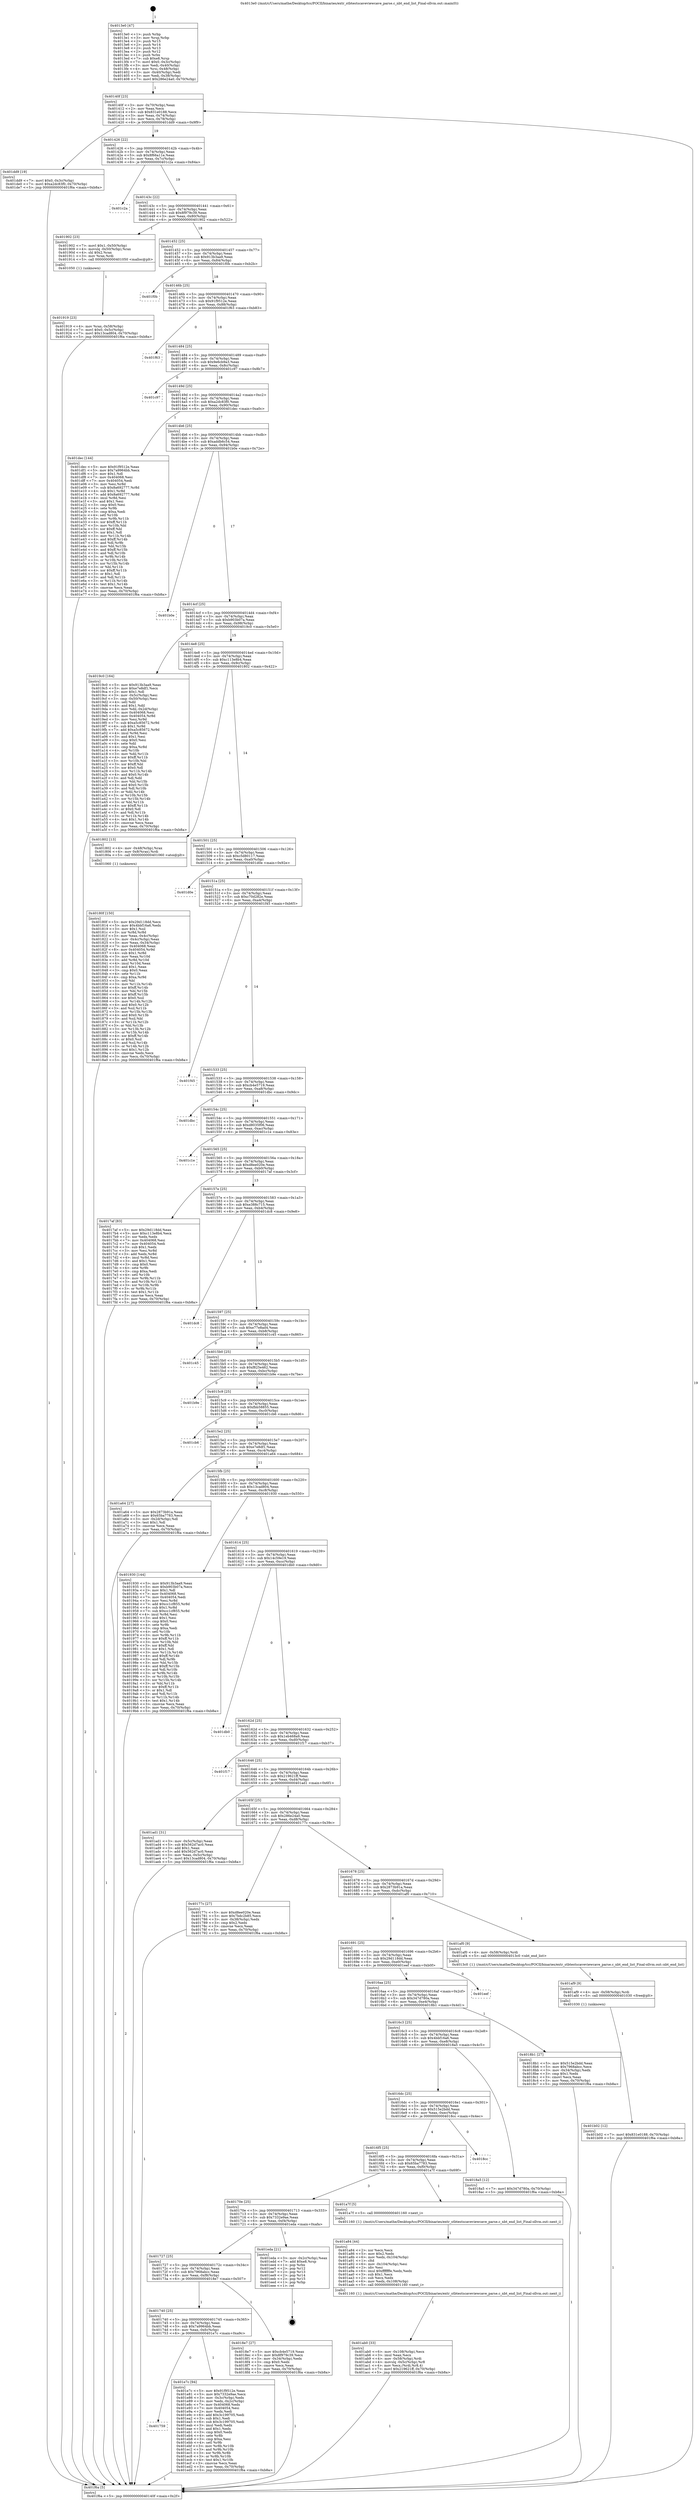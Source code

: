 digraph "0x4013e0" {
  label = "0x4013e0 (/mnt/c/Users/mathe/Desktop/tcc/POCII/binaries/extr_stbtestscaveviewcave_parse.c_nbt_end_list_Final-ollvm.out::main(0))"
  labelloc = "t"
  node[shape=record]

  Entry [label="",width=0.3,height=0.3,shape=circle,fillcolor=black,style=filled]
  "0x40140f" [label="{
     0x40140f [23]\l
     | [instrs]\l
     &nbsp;&nbsp;0x40140f \<+3\>: mov -0x70(%rbp),%eax\l
     &nbsp;&nbsp;0x401412 \<+2\>: mov %eax,%ecx\l
     &nbsp;&nbsp;0x401414 \<+6\>: sub $0x831e0188,%ecx\l
     &nbsp;&nbsp;0x40141a \<+3\>: mov %eax,-0x74(%rbp)\l
     &nbsp;&nbsp;0x40141d \<+3\>: mov %ecx,-0x78(%rbp)\l
     &nbsp;&nbsp;0x401420 \<+6\>: je 0000000000401dd9 \<main+0x9f9\>\l
  }"]
  "0x401dd9" [label="{
     0x401dd9 [19]\l
     | [instrs]\l
     &nbsp;&nbsp;0x401dd9 \<+7\>: movl $0x0,-0x3c(%rbp)\l
     &nbsp;&nbsp;0x401de0 \<+7\>: movl $0xa2dc83f0,-0x70(%rbp)\l
     &nbsp;&nbsp;0x401de7 \<+5\>: jmp 0000000000401f6a \<main+0xb8a\>\l
  }"]
  "0x401426" [label="{
     0x401426 [22]\l
     | [instrs]\l
     &nbsp;&nbsp;0x401426 \<+5\>: jmp 000000000040142b \<main+0x4b\>\l
     &nbsp;&nbsp;0x40142b \<+3\>: mov -0x74(%rbp),%eax\l
     &nbsp;&nbsp;0x40142e \<+5\>: sub $0x8f66a11e,%eax\l
     &nbsp;&nbsp;0x401433 \<+3\>: mov %eax,-0x7c(%rbp)\l
     &nbsp;&nbsp;0x401436 \<+6\>: je 0000000000401c2a \<main+0x84a\>\l
  }"]
  Exit [label="",width=0.3,height=0.3,shape=circle,fillcolor=black,style=filled,peripheries=2]
  "0x401c2a" [label="{
     0x401c2a\l
  }", style=dashed]
  "0x40143c" [label="{
     0x40143c [22]\l
     | [instrs]\l
     &nbsp;&nbsp;0x40143c \<+5\>: jmp 0000000000401441 \<main+0x61\>\l
     &nbsp;&nbsp;0x401441 \<+3\>: mov -0x74(%rbp),%eax\l
     &nbsp;&nbsp;0x401444 \<+5\>: sub $0x8f979c39,%eax\l
     &nbsp;&nbsp;0x401449 \<+3\>: mov %eax,-0x80(%rbp)\l
     &nbsp;&nbsp;0x40144c \<+6\>: je 0000000000401902 \<main+0x522\>\l
  }"]
  "0x401759" [label="{
     0x401759\l
  }", style=dashed]
  "0x401902" [label="{
     0x401902 [23]\l
     | [instrs]\l
     &nbsp;&nbsp;0x401902 \<+7\>: movl $0x1,-0x50(%rbp)\l
     &nbsp;&nbsp;0x401909 \<+4\>: movslq -0x50(%rbp),%rax\l
     &nbsp;&nbsp;0x40190d \<+4\>: shl $0x2,%rax\l
     &nbsp;&nbsp;0x401911 \<+3\>: mov %rax,%rdi\l
     &nbsp;&nbsp;0x401914 \<+5\>: call 0000000000401050 \<malloc@plt\>\l
     | [calls]\l
     &nbsp;&nbsp;0x401050 \{1\} (unknown)\l
  }"]
  "0x401452" [label="{
     0x401452 [25]\l
     | [instrs]\l
     &nbsp;&nbsp;0x401452 \<+5\>: jmp 0000000000401457 \<main+0x77\>\l
     &nbsp;&nbsp;0x401457 \<+3\>: mov -0x74(%rbp),%eax\l
     &nbsp;&nbsp;0x40145a \<+5\>: sub $0x913b3aa9,%eax\l
     &nbsp;&nbsp;0x40145f \<+6\>: mov %eax,-0x84(%rbp)\l
     &nbsp;&nbsp;0x401465 \<+6\>: je 0000000000401f0b \<main+0xb2b\>\l
  }"]
  "0x401e7c" [label="{
     0x401e7c [94]\l
     | [instrs]\l
     &nbsp;&nbsp;0x401e7c \<+5\>: mov $0x91f9512e,%eax\l
     &nbsp;&nbsp;0x401e81 \<+5\>: mov $0x7332e9ae,%ecx\l
     &nbsp;&nbsp;0x401e86 \<+3\>: mov -0x3c(%rbp),%edx\l
     &nbsp;&nbsp;0x401e89 \<+3\>: mov %edx,-0x2c(%rbp)\l
     &nbsp;&nbsp;0x401e8c \<+7\>: mov 0x404068,%edx\l
     &nbsp;&nbsp;0x401e93 \<+7\>: mov 0x404054,%esi\l
     &nbsp;&nbsp;0x401e9a \<+2\>: mov %edx,%edi\l
     &nbsp;&nbsp;0x401e9c \<+6\>: add $0x3c199705,%edi\l
     &nbsp;&nbsp;0x401ea2 \<+3\>: sub $0x1,%edi\l
     &nbsp;&nbsp;0x401ea5 \<+6\>: sub $0x3c199705,%edi\l
     &nbsp;&nbsp;0x401eab \<+3\>: imul %edi,%edx\l
     &nbsp;&nbsp;0x401eae \<+3\>: and $0x1,%edx\l
     &nbsp;&nbsp;0x401eb1 \<+3\>: cmp $0x0,%edx\l
     &nbsp;&nbsp;0x401eb4 \<+4\>: sete %r8b\l
     &nbsp;&nbsp;0x401eb8 \<+3\>: cmp $0xa,%esi\l
     &nbsp;&nbsp;0x401ebb \<+4\>: setl %r9b\l
     &nbsp;&nbsp;0x401ebf \<+3\>: mov %r8b,%r10b\l
     &nbsp;&nbsp;0x401ec2 \<+3\>: and %r9b,%r10b\l
     &nbsp;&nbsp;0x401ec5 \<+3\>: xor %r9b,%r8b\l
     &nbsp;&nbsp;0x401ec8 \<+3\>: or %r8b,%r10b\l
     &nbsp;&nbsp;0x401ecb \<+4\>: test $0x1,%r10b\l
     &nbsp;&nbsp;0x401ecf \<+3\>: cmovne %ecx,%eax\l
     &nbsp;&nbsp;0x401ed2 \<+3\>: mov %eax,-0x70(%rbp)\l
     &nbsp;&nbsp;0x401ed5 \<+5\>: jmp 0000000000401f6a \<main+0xb8a\>\l
  }"]
  "0x401f0b" [label="{
     0x401f0b\l
  }", style=dashed]
  "0x40146b" [label="{
     0x40146b [25]\l
     | [instrs]\l
     &nbsp;&nbsp;0x40146b \<+5\>: jmp 0000000000401470 \<main+0x90\>\l
     &nbsp;&nbsp;0x401470 \<+3\>: mov -0x74(%rbp),%eax\l
     &nbsp;&nbsp;0x401473 \<+5\>: sub $0x91f9512e,%eax\l
     &nbsp;&nbsp;0x401478 \<+6\>: mov %eax,-0x88(%rbp)\l
     &nbsp;&nbsp;0x40147e \<+6\>: je 0000000000401f63 \<main+0xb83\>\l
  }"]
  "0x401b02" [label="{
     0x401b02 [12]\l
     | [instrs]\l
     &nbsp;&nbsp;0x401b02 \<+7\>: movl $0x831e0188,-0x70(%rbp)\l
     &nbsp;&nbsp;0x401b09 \<+5\>: jmp 0000000000401f6a \<main+0xb8a\>\l
  }"]
  "0x401f63" [label="{
     0x401f63\l
  }", style=dashed]
  "0x401484" [label="{
     0x401484 [25]\l
     | [instrs]\l
     &nbsp;&nbsp;0x401484 \<+5\>: jmp 0000000000401489 \<main+0xa9\>\l
     &nbsp;&nbsp;0x401489 \<+3\>: mov -0x74(%rbp),%eax\l
     &nbsp;&nbsp;0x40148c \<+5\>: sub $0x9e6cb9a3,%eax\l
     &nbsp;&nbsp;0x401491 \<+6\>: mov %eax,-0x8c(%rbp)\l
     &nbsp;&nbsp;0x401497 \<+6\>: je 0000000000401c97 \<main+0x8b7\>\l
  }"]
  "0x401af9" [label="{
     0x401af9 [9]\l
     | [instrs]\l
     &nbsp;&nbsp;0x401af9 \<+4\>: mov -0x58(%rbp),%rdi\l
     &nbsp;&nbsp;0x401afd \<+5\>: call 0000000000401030 \<free@plt\>\l
     | [calls]\l
     &nbsp;&nbsp;0x401030 \{1\} (unknown)\l
  }"]
  "0x401c97" [label="{
     0x401c97\l
  }", style=dashed]
  "0x40149d" [label="{
     0x40149d [25]\l
     | [instrs]\l
     &nbsp;&nbsp;0x40149d \<+5\>: jmp 00000000004014a2 \<main+0xc2\>\l
     &nbsp;&nbsp;0x4014a2 \<+3\>: mov -0x74(%rbp),%eax\l
     &nbsp;&nbsp;0x4014a5 \<+5\>: sub $0xa2dc83f0,%eax\l
     &nbsp;&nbsp;0x4014aa \<+6\>: mov %eax,-0x90(%rbp)\l
     &nbsp;&nbsp;0x4014b0 \<+6\>: je 0000000000401dec \<main+0xa0c\>\l
  }"]
  "0x401ab0" [label="{
     0x401ab0 [33]\l
     | [instrs]\l
     &nbsp;&nbsp;0x401ab0 \<+6\>: mov -0x108(%rbp),%ecx\l
     &nbsp;&nbsp;0x401ab6 \<+3\>: imul %eax,%ecx\l
     &nbsp;&nbsp;0x401ab9 \<+4\>: mov -0x58(%rbp),%rdi\l
     &nbsp;&nbsp;0x401abd \<+4\>: movslq -0x5c(%rbp),%r8\l
     &nbsp;&nbsp;0x401ac1 \<+4\>: mov %ecx,(%rdi,%r8,4)\l
     &nbsp;&nbsp;0x401ac5 \<+7\>: movl $0x219621ff,-0x70(%rbp)\l
     &nbsp;&nbsp;0x401acc \<+5\>: jmp 0000000000401f6a \<main+0xb8a\>\l
  }"]
  "0x401dec" [label="{
     0x401dec [144]\l
     | [instrs]\l
     &nbsp;&nbsp;0x401dec \<+5\>: mov $0x91f9512e,%eax\l
     &nbsp;&nbsp;0x401df1 \<+5\>: mov $0x7a9964bb,%ecx\l
     &nbsp;&nbsp;0x401df6 \<+2\>: mov $0x1,%dl\l
     &nbsp;&nbsp;0x401df8 \<+7\>: mov 0x404068,%esi\l
     &nbsp;&nbsp;0x401dff \<+7\>: mov 0x404054,%edi\l
     &nbsp;&nbsp;0x401e06 \<+3\>: mov %esi,%r8d\l
     &nbsp;&nbsp;0x401e09 \<+7\>: sub $0x8a692777,%r8d\l
     &nbsp;&nbsp;0x401e10 \<+4\>: sub $0x1,%r8d\l
     &nbsp;&nbsp;0x401e14 \<+7\>: add $0x8a692777,%r8d\l
     &nbsp;&nbsp;0x401e1b \<+4\>: imul %r8d,%esi\l
     &nbsp;&nbsp;0x401e1f \<+3\>: and $0x1,%esi\l
     &nbsp;&nbsp;0x401e22 \<+3\>: cmp $0x0,%esi\l
     &nbsp;&nbsp;0x401e25 \<+4\>: sete %r9b\l
     &nbsp;&nbsp;0x401e29 \<+3\>: cmp $0xa,%edi\l
     &nbsp;&nbsp;0x401e2c \<+4\>: setl %r10b\l
     &nbsp;&nbsp;0x401e30 \<+3\>: mov %r9b,%r11b\l
     &nbsp;&nbsp;0x401e33 \<+4\>: xor $0xff,%r11b\l
     &nbsp;&nbsp;0x401e37 \<+3\>: mov %r10b,%bl\l
     &nbsp;&nbsp;0x401e3a \<+3\>: xor $0xff,%bl\l
     &nbsp;&nbsp;0x401e3d \<+3\>: xor $0x1,%dl\l
     &nbsp;&nbsp;0x401e40 \<+3\>: mov %r11b,%r14b\l
     &nbsp;&nbsp;0x401e43 \<+4\>: and $0xff,%r14b\l
     &nbsp;&nbsp;0x401e47 \<+3\>: and %dl,%r9b\l
     &nbsp;&nbsp;0x401e4a \<+3\>: mov %bl,%r15b\l
     &nbsp;&nbsp;0x401e4d \<+4\>: and $0xff,%r15b\l
     &nbsp;&nbsp;0x401e51 \<+3\>: and %dl,%r10b\l
     &nbsp;&nbsp;0x401e54 \<+3\>: or %r9b,%r14b\l
     &nbsp;&nbsp;0x401e57 \<+3\>: or %r10b,%r15b\l
     &nbsp;&nbsp;0x401e5a \<+3\>: xor %r15b,%r14b\l
     &nbsp;&nbsp;0x401e5d \<+3\>: or %bl,%r11b\l
     &nbsp;&nbsp;0x401e60 \<+4\>: xor $0xff,%r11b\l
     &nbsp;&nbsp;0x401e64 \<+3\>: or $0x1,%dl\l
     &nbsp;&nbsp;0x401e67 \<+3\>: and %dl,%r11b\l
     &nbsp;&nbsp;0x401e6a \<+3\>: or %r11b,%r14b\l
     &nbsp;&nbsp;0x401e6d \<+4\>: test $0x1,%r14b\l
     &nbsp;&nbsp;0x401e71 \<+3\>: cmovne %ecx,%eax\l
     &nbsp;&nbsp;0x401e74 \<+3\>: mov %eax,-0x70(%rbp)\l
     &nbsp;&nbsp;0x401e77 \<+5\>: jmp 0000000000401f6a \<main+0xb8a\>\l
  }"]
  "0x4014b6" [label="{
     0x4014b6 [25]\l
     | [instrs]\l
     &nbsp;&nbsp;0x4014b6 \<+5\>: jmp 00000000004014bb \<main+0xdb\>\l
     &nbsp;&nbsp;0x4014bb \<+3\>: mov -0x74(%rbp),%eax\l
     &nbsp;&nbsp;0x4014be \<+5\>: sub $0xaddb6c54,%eax\l
     &nbsp;&nbsp;0x4014c3 \<+6\>: mov %eax,-0x94(%rbp)\l
     &nbsp;&nbsp;0x4014c9 \<+6\>: je 0000000000401b0e \<main+0x72e\>\l
  }"]
  "0x401a84" [label="{
     0x401a84 [44]\l
     | [instrs]\l
     &nbsp;&nbsp;0x401a84 \<+2\>: xor %ecx,%ecx\l
     &nbsp;&nbsp;0x401a86 \<+5\>: mov $0x2,%edx\l
     &nbsp;&nbsp;0x401a8b \<+6\>: mov %edx,-0x104(%rbp)\l
     &nbsp;&nbsp;0x401a91 \<+1\>: cltd\l
     &nbsp;&nbsp;0x401a92 \<+6\>: mov -0x104(%rbp),%esi\l
     &nbsp;&nbsp;0x401a98 \<+2\>: idiv %esi\l
     &nbsp;&nbsp;0x401a9a \<+6\>: imul $0xfffffffe,%edx,%edx\l
     &nbsp;&nbsp;0x401aa0 \<+3\>: sub $0x1,%ecx\l
     &nbsp;&nbsp;0x401aa3 \<+2\>: sub %ecx,%edx\l
     &nbsp;&nbsp;0x401aa5 \<+6\>: mov %edx,-0x108(%rbp)\l
     &nbsp;&nbsp;0x401aab \<+5\>: call 0000000000401160 \<next_i\>\l
     | [calls]\l
     &nbsp;&nbsp;0x401160 \{1\} (/mnt/c/Users/mathe/Desktop/tcc/POCII/binaries/extr_stbtestscaveviewcave_parse.c_nbt_end_list_Final-ollvm.out::next_i)\l
  }"]
  "0x401b0e" [label="{
     0x401b0e\l
  }", style=dashed]
  "0x4014cf" [label="{
     0x4014cf [25]\l
     | [instrs]\l
     &nbsp;&nbsp;0x4014cf \<+5\>: jmp 00000000004014d4 \<main+0xf4\>\l
     &nbsp;&nbsp;0x4014d4 \<+3\>: mov -0x74(%rbp),%eax\l
     &nbsp;&nbsp;0x4014d7 \<+5\>: sub $0xb903b07a,%eax\l
     &nbsp;&nbsp;0x4014dc \<+6\>: mov %eax,-0x98(%rbp)\l
     &nbsp;&nbsp;0x4014e2 \<+6\>: je 00000000004019c0 \<main+0x5e0\>\l
  }"]
  "0x401919" [label="{
     0x401919 [23]\l
     | [instrs]\l
     &nbsp;&nbsp;0x401919 \<+4\>: mov %rax,-0x58(%rbp)\l
     &nbsp;&nbsp;0x40191d \<+7\>: movl $0x0,-0x5c(%rbp)\l
     &nbsp;&nbsp;0x401924 \<+7\>: movl $0x13cad804,-0x70(%rbp)\l
     &nbsp;&nbsp;0x40192b \<+5\>: jmp 0000000000401f6a \<main+0xb8a\>\l
  }"]
  "0x4019c0" [label="{
     0x4019c0 [164]\l
     | [instrs]\l
     &nbsp;&nbsp;0x4019c0 \<+5\>: mov $0x913b3aa9,%eax\l
     &nbsp;&nbsp;0x4019c5 \<+5\>: mov $0xe7e8df1,%ecx\l
     &nbsp;&nbsp;0x4019ca \<+2\>: mov $0x1,%dl\l
     &nbsp;&nbsp;0x4019cc \<+3\>: mov -0x5c(%rbp),%esi\l
     &nbsp;&nbsp;0x4019cf \<+3\>: cmp -0x50(%rbp),%esi\l
     &nbsp;&nbsp;0x4019d2 \<+4\>: setl %dil\l
     &nbsp;&nbsp;0x4019d6 \<+4\>: and $0x1,%dil\l
     &nbsp;&nbsp;0x4019da \<+4\>: mov %dil,-0x2d(%rbp)\l
     &nbsp;&nbsp;0x4019de \<+7\>: mov 0x404068,%esi\l
     &nbsp;&nbsp;0x4019e5 \<+8\>: mov 0x404054,%r8d\l
     &nbsp;&nbsp;0x4019ed \<+3\>: mov %esi,%r9d\l
     &nbsp;&nbsp;0x4019f0 \<+7\>: sub $0xa5c85672,%r9d\l
     &nbsp;&nbsp;0x4019f7 \<+4\>: sub $0x1,%r9d\l
     &nbsp;&nbsp;0x4019fb \<+7\>: add $0xa5c85672,%r9d\l
     &nbsp;&nbsp;0x401a02 \<+4\>: imul %r9d,%esi\l
     &nbsp;&nbsp;0x401a06 \<+3\>: and $0x1,%esi\l
     &nbsp;&nbsp;0x401a09 \<+3\>: cmp $0x0,%esi\l
     &nbsp;&nbsp;0x401a0c \<+4\>: sete %dil\l
     &nbsp;&nbsp;0x401a10 \<+4\>: cmp $0xa,%r8d\l
     &nbsp;&nbsp;0x401a14 \<+4\>: setl %r10b\l
     &nbsp;&nbsp;0x401a18 \<+3\>: mov %dil,%r11b\l
     &nbsp;&nbsp;0x401a1b \<+4\>: xor $0xff,%r11b\l
     &nbsp;&nbsp;0x401a1f \<+3\>: mov %r10b,%bl\l
     &nbsp;&nbsp;0x401a22 \<+3\>: xor $0xff,%bl\l
     &nbsp;&nbsp;0x401a25 \<+3\>: xor $0x0,%dl\l
     &nbsp;&nbsp;0x401a28 \<+3\>: mov %r11b,%r14b\l
     &nbsp;&nbsp;0x401a2b \<+4\>: and $0x0,%r14b\l
     &nbsp;&nbsp;0x401a2f \<+3\>: and %dl,%dil\l
     &nbsp;&nbsp;0x401a32 \<+3\>: mov %bl,%r15b\l
     &nbsp;&nbsp;0x401a35 \<+4\>: and $0x0,%r15b\l
     &nbsp;&nbsp;0x401a39 \<+3\>: and %dl,%r10b\l
     &nbsp;&nbsp;0x401a3c \<+3\>: or %dil,%r14b\l
     &nbsp;&nbsp;0x401a3f \<+3\>: or %r10b,%r15b\l
     &nbsp;&nbsp;0x401a42 \<+3\>: xor %r15b,%r14b\l
     &nbsp;&nbsp;0x401a45 \<+3\>: or %bl,%r11b\l
     &nbsp;&nbsp;0x401a48 \<+4\>: xor $0xff,%r11b\l
     &nbsp;&nbsp;0x401a4c \<+3\>: or $0x0,%dl\l
     &nbsp;&nbsp;0x401a4f \<+3\>: and %dl,%r11b\l
     &nbsp;&nbsp;0x401a52 \<+3\>: or %r11b,%r14b\l
     &nbsp;&nbsp;0x401a55 \<+4\>: test $0x1,%r14b\l
     &nbsp;&nbsp;0x401a59 \<+3\>: cmovne %ecx,%eax\l
     &nbsp;&nbsp;0x401a5c \<+3\>: mov %eax,-0x70(%rbp)\l
     &nbsp;&nbsp;0x401a5f \<+5\>: jmp 0000000000401f6a \<main+0xb8a\>\l
  }"]
  "0x4014e8" [label="{
     0x4014e8 [25]\l
     | [instrs]\l
     &nbsp;&nbsp;0x4014e8 \<+5\>: jmp 00000000004014ed \<main+0x10d\>\l
     &nbsp;&nbsp;0x4014ed \<+3\>: mov -0x74(%rbp),%eax\l
     &nbsp;&nbsp;0x4014f0 \<+5\>: sub $0xc113e8b4,%eax\l
     &nbsp;&nbsp;0x4014f5 \<+6\>: mov %eax,-0x9c(%rbp)\l
     &nbsp;&nbsp;0x4014fb \<+6\>: je 0000000000401802 \<main+0x422\>\l
  }"]
  "0x401740" [label="{
     0x401740 [25]\l
     | [instrs]\l
     &nbsp;&nbsp;0x401740 \<+5\>: jmp 0000000000401745 \<main+0x365\>\l
     &nbsp;&nbsp;0x401745 \<+3\>: mov -0x74(%rbp),%eax\l
     &nbsp;&nbsp;0x401748 \<+5\>: sub $0x7a9964bb,%eax\l
     &nbsp;&nbsp;0x40174d \<+6\>: mov %eax,-0xfc(%rbp)\l
     &nbsp;&nbsp;0x401753 \<+6\>: je 0000000000401e7c \<main+0xa9c\>\l
  }"]
  "0x401802" [label="{
     0x401802 [13]\l
     | [instrs]\l
     &nbsp;&nbsp;0x401802 \<+4\>: mov -0x48(%rbp),%rax\l
     &nbsp;&nbsp;0x401806 \<+4\>: mov 0x8(%rax),%rdi\l
     &nbsp;&nbsp;0x40180a \<+5\>: call 0000000000401060 \<atoi@plt\>\l
     | [calls]\l
     &nbsp;&nbsp;0x401060 \{1\} (unknown)\l
  }"]
  "0x401501" [label="{
     0x401501 [25]\l
     | [instrs]\l
     &nbsp;&nbsp;0x401501 \<+5\>: jmp 0000000000401506 \<main+0x126\>\l
     &nbsp;&nbsp;0x401506 \<+3\>: mov -0x74(%rbp),%eax\l
     &nbsp;&nbsp;0x401509 \<+5\>: sub $0xc5d80117,%eax\l
     &nbsp;&nbsp;0x40150e \<+6\>: mov %eax,-0xa0(%rbp)\l
     &nbsp;&nbsp;0x401514 \<+6\>: je 0000000000401d0e \<main+0x92e\>\l
  }"]
  "0x4018e7" [label="{
     0x4018e7 [27]\l
     | [instrs]\l
     &nbsp;&nbsp;0x4018e7 \<+5\>: mov $0xcb4e5719,%eax\l
     &nbsp;&nbsp;0x4018ec \<+5\>: mov $0x8f979c39,%ecx\l
     &nbsp;&nbsp;0x4018f1 \<+3\>: mov -0x34(%rbp),%edx\l
     &nbsp;&nbsp;0x4018f4 \<+3\>: cmp $0x0,%edx\l
     &nbsp;&nbsp;0x4018f7 \<+3\>: cmove %ecx,%eax\l
     &nbsp;&nbsp;0x4018fa \<+3\>: mov %eax,-0x70(%rbp)\l
     &nbsp;&nbsp;0x4018fd \<+5\>: jmp 0000000000401f6a \<main+0xb8a\>\l
  }"]
  "0x401d0e" [label="{
     0x401d0e\l
  }", style=dashed]
  "0x40151a" [label="{
     0x40151a [25]\l
     | [instrs]\l
     &nbsp;&nbsp;0x40151a \<+5\>: jmp 000000000040151f \<main+0x13f\>\l
     &nbsp;&nbsp;0x40151f \<+3\>: mov -0x74(%rbp),%eax\l
     &nbsp;&nbsp;0x401522 \<+5\>: sub $0xc70d282e,%eax\l
     &nbsp;&nbsp;0x401527 \<+6\>: mov %eax,-0xa4(%rbp)\l
     &nbsp;&nbsp;0x40152d \<+6\>: je 0000000000401f45 \<main+0xb65\>\l
  }"]
  "0x401727" [label="{
     0x401727 [25]\l
     | [instrs]\l
     &nbsp;&nbsp;0x401727 \<+5\>: jmp 000000000040172c \<main+0x34c\>\l
     &nbsp;&nbsp;0x40172c \<+3\>: mov -0x74(%rbp),%eax\l
     &nbsp;&nbsp;0x40172f \<+5\>: sub $0x7968abcc,%eax\l
     &nbsp;&nbsp;0x401734 \<+6\>: mov %eax,-0xf8(%rbp)\l
     &nbsp;&nbsp;0x40173a \<+6\>: je 00000000004018e7 \<main+0x507\>\l
  }"]
  "0x401f45" [label="{
     0x401f45\l
  }", style=dashed]
  "0x401533" [label="{
     0x401533 [25]\l
     | [instrs]\l
     &nbsp;&nbsp;0x401533 \<+5\>: jmp 0000000000401538 \<main+0x158\>\l
     &nbsp;&nbsp;0x401538 \<+3\>: mov -0x74(%rbp),%eax\l
     &nbsp;&nbsp;0x40153b \<+5\>: sub $0xcb4e5719,%eax\l
     &nbsp;&nbsp;0x401540 \<+6\>: mov %eax,-0xa8(%rbp)\l
     &nbsp;&nbsp;0x401546 \<+6\>: je 0000000000401dbc \<main+0x9dc\>\l
  }"]
  "0x401eda" [label="{
     0x401eda [21]\l
     | [instrs]\l
     &nbsp;&nbsp;0x401eda \<+3\>: mov -0x2c(%rbp),%eax\l
     &nbsp;&nbsp;0x401edd \<+7\>: add $0xe8,%rsp\l
     &nbsp;&nbsp;0x401ee4 \<+1\>: pop %rbx\l
     &nbsp;&nbsp;0x401ee5 \<+2\>: pop %r12\l
     &nbsp;&nbsp;0x401ee7 \<+2\>: pop %r13\l
     &nbsp;&nbsp;0x401ee9 \<+2\>: pop %r14\l
     &nbsp;&nbsp;0x401eeb \<+2\>: pop %r15\l
     &nbsp;&nbsp;0x401eed \<+1\>: pop %rbp\l
     &nbsp;&nbsp;0x401eee \<+1\>: ret\l
  }"]
  "0x401dbc" [label="{
     0x401dbc\l
  }", style=dashed]
  "0x40154c" [label="{
     0x40154c [25]\l
     | [instrs]\l
     &nbsp;&nbsp;0x40154c \<+5\>: jmp 0000000000401551 \<main+0x171\>\l
     &nbsp;&nbsp;0x401551 \<+3\>: mov -0x74(%rbp),%eax\l
     &nbsp;&nbsp;0x401554 \<+5\>: sub $0xd8035f06,%eax\l
     &nbsp;&nbsp;0x401559 \<+6\>: mov %eax,-0xac(%rbp)\l
     &nbsp;&nbsp;0x40155f \<+6\>: je 0000000000401c1e \<main+0x83e\>\l
  }"]
  "0x40170e" [label="{
     0x40170e [25]\l
     | [instrs]\l
     &nbsp;&nbsp;0x40170e \<+5\>: jmp 0000000000401713 \<main+0x333\>\l
     &nbsp;&nbsp;0x401713 \<+3\>: mov -0x74(%rbp),%eax\l
     &nbsp;&nbsp;0x401716 \<+5\>: sub $0x7332e9ae,%eax\l
     &nbsp;&nbsp;0x40171b \<+6\>: mov %eax,-0xf4(%rbp)\l
     &nbsp;&nbsp;0x401721 \<+6\>: je 0000000000401eda \<main+0xafa\>\l
  }"]
  "0x401c1e" [label="{
     0x401c1e\l
  }", style=dashed]
  "0x401565" [label="{
     0x401565 [25]\l
     | [instrs]\l
     &nbsp;&nbsp;0x401565 \<+5\>: jmp 000000000040156a \<main+0x18a\>\l
     &nbsp;&nbsp;0x40156a \<+3\>: mov -0x74(%rbp),%eax\l
     &nbsp;&nbsp;0x40156d \<+5\>: sub $0xd8ee020e,%eax\l
     &nbsp;&nbsp;0x401572 \<+6\>: mov %eax,-0xb0(%rbp)\l
     &nbsp;&nbsp;0x401578 \<+6\>: je 00000000004017af \<main+0x3cf\>\l
  }"]
  "0x401a7f" [label="{
     0x401a7f [5]\l
     | [instrs]\l
     &nbsp;&nbsp;0x401a7f \<+5\>: call 0000000000401160 \<next_i\>\l
     | [calls]\l
     &nbsp;&nbsp;0x401160 \{1\} (/mnt/c/Users/mathe/Desktop/tcc/POCII/binaries/extr_stbtestscaveviewcave_parse.c_nbt_end_list_Final-ollvm.out::next_i)\l
  }"]
  "0x4017af" [label="{
     0x4017af [83]\l
     | [instrs]\l
     &nbsp;&nbsp;0x4017af \<+5\>: mov $0x29d118dd,%eax\l
     &nbsp;&nbsp;0x4017b4 \<+5\>: mov $0xc113e8b4,%ecx\l
     &nbsp;&nbsp;0x4017b9 \<+2\>: xor %edx,%edx\l
     &nbsp;&nbsp;0x4017bb \<+7\>: mov 0x404068,%esi\l
     &nbsp;&nbsp;0x4017c2 \<+7\>: mov 0x404054,%edi\l
     &nbsp;&nbsp;0x4017c9 \<+3\>: sub $0x1,%edx\l
     &nbsp;&nbsp;0x4017cc \<+3\>: mov %esi,%r8d\l
     &nbsp;&nbsp;0x4017cf \<+3\>: add %edx,%r8d\l
     &nbsp;&nbsp;0x4017d2 \<+4\>: imul %r8d,%esi\l
     &nbsp;&nbsp;0x4017d6 \<+3\>: and $0x1,%esi\l
     &nbsp;&nbsp;0x4017d9 \<+3\>: cmp $0x0,%esi\l
     &nbsp;&nbsp;0x4017dc \<+4\>: sete %r9b\l
     &nbsp;&nbsp;0x4017e0 \<+3\>: cmp $0xa,%edi\l
     &nbsp;&nbsp;0x4017e3 \<+4\>: setl %r10b\l
     &nbsp;&nbsp;0x4017e7 \<+3\>: mov %r9b,%r11b\l
     &nbsp;&nbsp;0x4017ea \<+3\>: and %r10b,%r11b\l
     &nbsp;&nbsp;0x4017ed \<+3\>: xor %r10b,%r9b\l
     &nbsp;&nbsp;0x4017f0 \<+3\>: or %r9b,%r11b\l
     &nbsp;&nbsp;0x4017f3 \<+4\>: test $0x1,%r11b\l
     &nbsp;&nbsp;0x4017f7 \<+3\>: cmovne %ecx,%eax\l
     &nbsp;&nbsp;0x4017fa \<+3\>: mov %eax,-0x70(%rbp)\l
     &nbsp;&nbsp;0x4017fd \<+5\>: jmp 0000000000401f6a \<main+0xb8a\>\l
  }"]
  "0x40157e" [label="{
     0x40157e [25]\l
     | [instrs]\l
     &nbsp;&nbsp;0x40157e \<+5\>: jmp 0000000000401583 \<main+0x1a3\>\l
     &nbsp;&nbsp;0x401583 \<+3\>: mov -0x74(%rbp),%eax\l
     &nbsp;&nbsp;0x401586 \<+5\>: sub $0xe388c715,%eax\l
     &nbsp;&nbsp;0x40158b \<+6\>: mov %eax,-0xb4(%rbp)\l
     &nbsp;&nbsp;0x401591 \<+6\>: je 0000000000401dc8 \<main+0x9e8\>\l
  }"]
  "0x4016f5" [label="{
     0x4016f5 [25]\l
     | [instrs]\l
     &nbsp;&nbsp;0x4016f5 \<+5\>: jmp 00000000004016fa \<main+0x31a\>\l
     &nbsp;&nbsp;0x4016fa \<+3\>: mov -0x74(%rbp),%eax\l
     &nbsp;&nbsp;0x4016fd \<+5\>: sub $0x65ba7783,%eax\l
     &nbsp;&nbsp;0x401702 \<+6\>: mov %eax,-0xf0(%rbp)\l
     &nbsp;&nbsp;0x401708 \<+6\>: je 0000000000401a7f \<main+0x69f\>\l
  }"]
  "0x401dc8" [label="{
     0x401dc8\l
  }", style=dashed]
  "0x401597" [label="{
     0x401597 [25]\l
     | [instrs]\l
     &nbsp;&nbsp;0x401597 \<+5\>: jmp 000000000040159c \<main+0x1bc\>\l
     &nbsp;&nbsp;0x40159c \<+3\>: mov -0x74(%rbp),%eax\l
     &nbsp;&nbsp;0x40159f \<+5\>: sub $0xe77e8ad4,%eax\l
     &nbsp;&nbsp;0x4015a4 \<+6\>: mov %eax,-0xb8(%rbp)\l
     &nbsp;&nbsp;0x4015aa \<+6\>: je 0000000000401c45 \<main+0x865\>\l
  }"]
  "0x4018cc" [label="{
     0x4018cc\l
  }", style=dashed]
  "0x401c45" [label="{
     0x401c45\l
  }", style=dashed]
  "0x4015b0" [label="{
     0x4015b0 [25]\l
     | [instrs]\l
     &nbsp;&nbsp;0x4015b0 \<+5\>: jmp 00000000004015b5 \<main+0x1d5\>\l
     &nbsp;&nbsp;0x4015b5 \<+3\>: mov -0x74(%rbp),%eax\l
     &nbsp;&nbsp;0x4015b8 \<+5\>: sub $0xf825e462,%eax\l
     &nbsp;&nbsp;0x4015bd \<+6\>: mov %eax,-0xbc(%rbp)\l
     &nbsp;&nbsp;0x4015c3 \<+6\>: je 0000000000401b9e \<main+0x7be\>\l
  }"]
  "0x4016dc" [label="{
     0x4016dc [25]\l
     | [instrs]\l
     &nbsp;&nbsp;0x4016dc \<+5\>: jmp 00000000004016e1 \<main+0x301\>\l
     &nbsp;&nbsp;0x4016e1 \<+3\>: mov -0x74(%rbp),%eax\l
     &nbsp;&nbsp;0x4016e4 \<+5\>: sub $0x515e2bdd,%eax\l
     &nbsp;&nbsp;0x4016e9 \<+6\>: mov %eax,-0xec(%rbp)\l
     &nbsp;&nbsp;0x4016ef \<+6\>: je 00000000004018cc \<main+0x4ec\>\l
  }"]
  "0x401b9e" [label="{
     0x401b9e\l
  }", style=dashed]
  "0x4015c9" [label="{
     0x4015c9 [25]\l
     | [instrs]\l
     &nbsp;&nbsp;0x4015c9 \<+5\>: jmp 00000000004015ce \<main+0x1ee\>\l
     &nbsp;&nbsp;0x4015ce \<+3\>: mov -0x74(%rbp),%eax\l
     &nbsp;&nbsp;0x4015d1 \<+5\>: sub $0xfbb58855,%eax\l
     &nbsp;&nbsp;0x4015d6 \<+6\>: mov %eax,-0xc0(%rbp)\l
     &nbsp;&nbsp;0x4015dc \<+6\>: je 0000000000401cb6 \<main+0x8d6\>\l
  }"]
  "0x4018a5" [label="{
     0x4018a5 [12]\l
     | [instrs]\l
     &nbsp;&nbsp;0x4018a5 \<+7\>: movl $0x347d780a,-0x70(%rbp)\l
     &nbsp;&nbsp;0x4018ac \<+5\>: jmp 0000000000401f6a \<main+0xb8a\>\l
  }"]
  "0x401cb6" [label="{
     0x401cb6\l
  }", style=dashed]
  "0x4015e2" [label="{
     0x4015e2 [25]\l
     | [instrs]\l
     &nbsp;&nbsp;0x4015e2 \<+5\>: jmp 00000000004015e7 \<main+0x207\>\l
     &nbsp;&nbsp;0x4015e7 \<+3\>: mov -0x74(%rbp),%eax\l
     &nbsp;&nbsp;0x4015ea \<+5\>: sub $0xe7e8df1,%eax\l
     &nbsp;&nbsp;0x4015ef \<+6\>: mov %eax,-0xc4(%rbp)\l
     &nbsp;&nbsp;0x4015f5 \<+6\>: je 0000000000401a64 \<main+0x684\>\l
  }"]
  "0x4016c3" [label="{
     0x4016c3 [25]\l
     | [instrs]\l
     &nbsp;&nbsp;0x4016c3 \<+5\>: jmp 00000000004016c8 \<main+0x2e8\>\l
     &nbsp;&nbsp;0x4016c8 \<+3\>: mov -0x74(%rbp),%eax\l
     &nbsp;&nbsp;0x4016cb \<+5\>: sub $0x4bbf16a6,%eax\l
     &nbsp;&nbsp;0x4016d0 \<+6\>: mov %eax,-0xe8(%rbp)\l
     &nbsp;&nbsp;0x4016d6 \<+6\>: je 00000000004018a5 \<main+0x4c5\>\l
  }"]
  "0x401a64" [label="{
     0x401a64 [27]\l
     | [instrs]\l
     &nbsp;&nbsp;0x401a64 \<+5\>: mov $0x2873b91a,%eax\l
     &nbsp;&nbsp;0x401a69 \<+5\>: mov $0x65ba7783,%ecx\l
     &nbsp;&nbsp;0x401a6e \<+3\>: mov -0x2d(%rbp),%dl\l
     &nbsp;&nbsp;0x401a71 \<+3\>: test $0x1,%dl\l
     &nbsp;&nbsp;0x401a74 \<+3\>: cmovne %ecx,%eax\l
     &nbsp;&nbsp;0x401a77 \<+3\>: mov %eax,-0x70(%rbp)\l
     &nbsp;&nbsp;0x401a7a \<+5\>: jmp 0000000000401f6a \<main+0xb8a\>\l
  }"]
  "0x4015fb" [label="{
     0x4015fb [25]\l
     | [instrs]\l
     &nbsp;&nbsp;0x4015fb \<+5\>: jmp 0000000000401600 \<main+0x220\>\l
     &nbsp;&nbsp;0x401600 \<+3\>: mov -0x74(%rbp),%eax\l
     &nbsp;&nbsp;0x401603 \<+5\>: sub $0x13cad804,%eax\l
     &nbsp;&nbsp;0x401608 \<+6\>: mov %eax,-0xc8(%rbp)\l
     &nbsp;&nbsp;0x40160e \<+6\>: je 0000000000401930 \<main+0x550\>\l
  }"]
  "0x4018b1" [label="{
     0x4018b1 [27]\l
     | [instrs]\l
     &nbsp;&nbsp;0x4018b1 \<+5\>: mov $0x515e2bdd,%eax\l
     &nbsp;&nbsp;0x4018b6 \<+5\>: mov $0x7968abcc,%ecx\l
     &nbsp;&nbsp;0x4018bb \<+3\>: mov -0x34(%rbp),%edx\l
     &nbsp;&nbsp;0x4018be \<+3\>: cmp $0x1,%edx\l
     &nbsp;&nbsp;0x4018c1 \<+3\>: cmovl %ecx,%eax\l
     &nbsp;&nbsp;0x4018c4 \<+3\>: mov %eax,-0x70(%rbp)\l
     &nbsp;&nbsp;0x4018c7 \<+5\>: jmp 0000000000401f6a \<main+0xb8a\>\l
  }"]
  "0x401930" [label="{
     0x401930 [144]\l
     | [instrs]\l
     &nbsp;&nbsp;0x401930 \<+5\>: mov $0x913b3aa9,%eax\l
     &nbsp;&nbsp;0x401935 \<+5\>: mov $0xb903b07a,%ecx\l
     &nbsp;&nbsp;0x40193a \<+2\>: mov $0x1,%dl\l
     &nbsp;&nbsp;0x40193c \<+7\>: mov 0x404068,%esi\l
     &nbsp;&nbsp;0x401943 \<+7\>: mov 0x404054,%edi\l
     &nbsp;&nbsp;0x40194a \<+3\>: mov %esi,%r8d\l
     &nbsp;&nbsp;0x40194d \<+7\>: add $0xcc1cf855,%r8d\l
     &nbsp;&nbsp;0x401954 \<+4\>: sub $0x1,%r8d\l
     &nbsp;&nbsp;0x401958 \<+7\>: sub $0xcc1cf855,%r8d\l
     &nbsp;&nbsp;0x40195f \<+4\>: imul %r8d,%esi\l
     &nbsp;&nbsp;0x401963 \<+3\>: and $0x1,%esi\l
     &nbsp;&nbsp;0x401966 \<+3\>: cmp $0x0,%esi\l
     &nbsp;&nbsp;0x401969 \<+4\>: sete %r9b\l
     &nbsp;&nbsp;0x40196d \<+3\>: cmp $0xa,%edi\l
     &nbsp;&nbsp;0x401970 \<+4\>: setl %r10b\l
     &nbsp;&nbsp;0x401974 \<+3\>: mov %r9b,%r11b\l
     &nbsp;&nbsp;0x401977 \<+4\>: xor $0xff,%r11b\l
     &nbsp;&nbsp;0x40197b \<+3\>: mov %r10b,%bl\l
     &nbsp;&nbsp;0x40197e \<+3\>: xor $0xff,%bl\l
     &nbsp;&nbsp;0x401981 \<+3\>: xor $0x1,%dl\l
     &nbsp;&nbsp;0x401984 \<+3\>: mov %r11b,%r14b\l
     &nbsp;&nbsp;0x401987 \<+4\>: and $0xff,%r14b\l
     &nbsp;&nbsp;0x40198b \<+3\>: and %dl,%r9b\l
     &nbsp;&nbsp;0x40198e \<+3\>: mov %bl,%r15b\l
     &nbsp;&nbsp;0x401991 \<+4\>: and $0xff,%r15b\l
     &nbsp;&nbsp;0x401995 \<+3\>: and %dl,%r10b\l
     &nbsp;&nbsp;0x401998 \<+3\>: or %r9b,%r14b\l
     &nbsp;&nbsp;0x40199b \<+3\>: or %r10b,%r15b\l
     &nbsp;&nbsp;0x40199e \<+3\>: xor %r15b,%r14b\l
     &nbsp;&nbsp;0x4019a1 \<+3\>: or %bl,%r11b\l
     &nbsp;&nbsp;0x4019a4 \<+4\>: xor $0xff,%r11b\l
     &nbsp;&nbsp;0x4019a8 \<+3\>: or $0x1,%dl\l
     &nbsp;&nbsp;0x4019ab \<+3\>: and %dl,%r11b\l
     &nbsp;&nbsp;0x4019ae \<+3\>: or %r11b,%r14b\l
     &nbsp;&nbsp;0x4019b1 \<+4\>: test $0x1,%r14b\l
     &nbsp;&nbsp;0x4019b5 \<+3\>: cmovne %ecx,%eax\l
     &nbsp;&nbsp;0x4019b8 \<+3\>: mov %eax,-0x70(%rbp)\l
     &nbsp;&nbsp;0x4019bb \<+5\>: jmp 0000000000401f6a \<main+0xb8a\>\l
  }"]
  "0x401614" [label="{
     0x401614 [25]\l
     | [instrs]\l
     &nbsp;&nbsp;0x401614 \<+5\>: jmp 0000000000401619 \<main+0x239\>\l
     &nbsp;&nbsp;0x401619 \<+3\>: mov -0x74(%rbp),%eax\l
     &nbsp;&nbsp;0x40161c \<+5\>: sub $0x14c59e19,%eax\l
     &nbsp;&nbsp;0x401621 \<+6\>: mov %eax,-0xcc(%rbp)\l
     &nbsp;&nbsp;0x401627 \<+6\>: je 0000000000401db0 \<main+0x9d0\>\l
  }"]
  "0x4016aa" [label="{
     0x4016aa [25]\l
     | [instrs]\l
     &nbsp;&nbsp;0x4016aa \<+5\>: jmp 00000000004016af \<main+0x2cf\>\l
     &nbsp;&nbsp;0x4016af \<+3\>: mov -0x74(%rbp),%eax\l
     &nbsp;&nbsp;0x4016b2 \<+5\>: sub $0x347d780a,%eax\l
     &nbsp;&nbsp;0x4016b7 \<+6\>: mov %eax,-0xe4(%rbp)\l
     &nbsp;&nbsp;0x4016bd \<+6\>: je 00000000004018b1 \<main+0x4d1\>\l
  }"]
  "0x401db0" [label="{
     0x401db0\l
  }", style=dashed]
  "0x40162d" [label="{
     0x40162d [25]\l
     | [instrs]\l
     &nbsp;&nbsp;0x40162d \<+5\>: jmp 0000000000401632 \<main+0x252\>\l
     &nbsp;&nbsp;0x401632 \<+3\>: mov -0x74(%rbp),%eax\l
     &nbsp;&nbsp;0x401635 \<+5\>: sub $0x1eb468a9,%eax\l
     &nbsp;&nbsp;0x40163a \<+6\>: mov %eax,-0xd0(%rbp)\l
     &nbsp;&nbsp;0x401640 \<+6\>: je 0000000000401f17 \<main+0xb37\>\l
  }"]
  "0x401eef" [label="{
     0x401eef\l
  }", style=dashed]
  "0x401f17" [label="{
     0x401f17\l
  }", style=dashed]
  "0x401646" [label="{
     0x401646 [25]\l
     | [instrs]\l
     &nbsp;&nbsp;0x401646 \<+5\>: jmp 000000000040164b \<main+0x26b\>\l
     &nbsp;&nbsp;0x40164b \<+3\>: mov -0x74(%rbp),%eax\l
     &nbsp;&nbsp;0x40164e \<+5\>: sub $0x219621ff,%eax\l
     &nbsp;&nbsp;0x401653 \<+6\>: mov %eax,-0xd4(%rbp)\l
     &nbsp;&nbsp;0x401659 \<+6\>: je 0000000000401ad1 \<main+0x6f1\>\l
  }"]
  "0x401691" [label="{
     0x401691 [25]\l
     | [instrs]\l
     &nbsp;&nbsp;0x401691 \<+5\>: jmp 0000000000401696 \<main+0x2b6\>\l
     &nbsp;&nbsp;0x401696 \<+3\>: mov -0x74(%rbp),%eax\l
     &nbsp;&nbsp;0x401699 \<+5\>: sub $0x29d118dd,%eax\l
     &nbsp;&nbsp;0x40169e \<+6\>: mov %eax,-0xe0(%rbp)\l
     &nbsp;&nbsp;0x4016a4 \<+6\>: je 0000000000401eef \<main+0xb0f\>\l
  }"]
  "0x401ad1" [label="{
     0x401ad1 [31]\l
     | [instrs]\l
     &nbsp;&nbsp;0x401ad1 \<+3\>: mov -0x5c(%rbp),%eax\l
     &nbsp;&nbsp;0x401ad4 \<+5\>: sub $0x562d7ac0,%eax\l
     &nbsp;&nbsp;0x401ad9 \<+3\>: add $0x1,%eax\l
     &nbsp;&nbsp;0x401adc \<+5\>: add $0x562d7ac0,%eax\l
     &nbsp;&nbsp;0x401ae1 \<+3\>: mov %eax,-0x5c(%rbp)\l
     &nbsp;&nbsp;0x401ae4 \<+7\>: movl $0x13cad804,-0x70(%rbp)\l
     &nbsp;&nbsp;0x401aeb \<+5\>: jmp 0000000000401f6a \<main+0xb8a\>\l
  }"]
  "0x40165f" [label="{
     0x40165f [25]\l
     | [instrs]\l
     &nbsp;&nbsp;0x40165f \<+5\>: jmp 0000000000401664 \<main+0x284\>\l
     &nbsp;&nbsp;0x401664 \<+3\>: mov -0x74(%rbp),%eax\l
     &nbsp;&nbsp;0x401667 \<+5\>: sub $0x286e24a0,%eax\l
     &nbsp;&nbsp;0x40166c \<+6\>: mov %eax,-0xd8(%rbp)\l
     &nbsp;&nbsp;0x401672 \<+6\>: je 000000000040177c \<main+0x39c\>\l
  }"]
  "0x401af0" [label="{
     0x401af0 [9]\l
     | [instrs]\l
     &nbsp;&nbsp;0x401af0 \<+4\>: mov -0x58(%rbp),%rdi\l
     &nbsp;&nbsp;0x401af4 \<+5\>: call 00000000004013c0 \<nbt_end_list\>\l
     | [calls]\l
     &nbsp;&nbsp;0x4013c0 \{1\} (/mnt/c/Users/mathe/Desktop/tcc/POCII/binaries/extr_stbtestscaveviewcave_parse.c_nbt_end_list_Final-ollvm.out::nbt_end_list)\l
  }"]
  "0x40177c" [label="{
     0x40177c [27]\l
     | [instrs]\l
     &nbsp;&nbsp;0x40177c \<+5\>: mov $0xd8ee020e,%eax\l
     &nbsp;&nbsp;0x401781 \<+5\>: mov $0x7bdc2b85,%ecx\l
     &nbsp;&nbsp;0x401786 \<+3\>: mov -0x38(%rbp),%edx\l
     &nbsp;&nbsp;0x401789 \<+3\>: cmp $0x2,%edx\l
     &nbsp;&nbsp;0x40178c \<+3\>: cmovne %ecx,%eax\l
     &nbsp;&nbsp;0x40178f \<+3\>: mov %eax,-0x70(%rbp)\l
     &nbsp;&nbsp;0x401792 \<+5\>: jmp 0000000000401f6a \<main+0xb8a\>\l
  }"]
  "0x401678" [label="{
     0x401678 [25]\l
     | [instrs]\l
     &nbsp;&nbsp;0x401678 \<+5\>: jmp 000000000040167d \<main+0x29d\>\l
     &nbsp;&nbsp;0x40167d \<+3\>: mov -0x74(%rbp),%eax\l
     &nbsp;&nbsp;0x401680 \<+5\>: sub $0x2873b91a,%eax\l
     &nbsp;&nbsp;0x401685 \<+6\>: mov %eax,-0xdc(%rbp)\l
     &nbsp;&nbsp;0x40168b \<+6\>: je 0000000000401af0 \<main+0x710\>\l
  }"]
  "0x401f6a" [label="{
     0x401f6a [5]\l
     | [instrs]\l
     &nbsp;&nbsp;0x401f6a \<+5\>: jmp 000000000040140f \<main+0x2f\>\l
  }"]
  "0x4013e0" [label="{
     0x4013e0 [47]\l
     | [instrs]\l
     &nbsp;&nbsp;0x4013e0 \<+1\>: push %rbp\l
     &nbsp;&nbsp;0x4013e1 \<+3\>: mov %rsp,%rbp\l
     &nbsp;&nbsp;0x4013e4 \<+2\>: push %r15\l
     &nbsp;&nbsp;0x4013e6 \<+2\>: push %r14\l
     &nbsp;&nbsp;0x4013e8 \<+2\>: push %r13\l
     &nbsp;&nbsp;0x4013ea \<+2\>: push %r12\l
     &nbsp;&nbsp;0x4013ec \<+1\>: push %rbx\l
     &nbsp;&nbsp;0x4013ed \<+7\>: sub $0xe8,%rsp\l
     &nbsp;&nbsp;0x4013f4 \<+7\>: movl $0x0,-0x3c(%rbp)\l
     &nbsp;&nbsp;0x4013fb \<+3\>: mov %edi,-0x40(%rbp)\l
     &nbsp;&nbsp;0x4013fe \<+4\>: mov %rsi,-0x48(%rbp)\l
     &nbsp;&nbsp;0x401402 \<+3\>: mov -0x40(%rbp),%edi\l
     &nbsp;&nbsp;0x401405 \<+3\>: mov %edi,-0x38(%rbp)\l
     &nbsp;&nbsp;0x401408 \<+7\>: movl $0x286e24a0,-0x70(%rbp)\l
  }"]
  "0x40180f" [label="{
     0x40180f [150]\l
     | [instrs]\l
     &nbsp;&nbsp;0x40180f \<+5\>: mov $0x29d118dd,%ecx\l
     &nbsp;&nbsp;0x401814 \<+5\>: mov $0x4bbf16a6,%edx\l
     &nbsp;&nbsp;0x401819 \<+3\>: mov $0x1,%sil\l
     &nbsp;&nbsp;0x40181c \<+3\>: xor %r8d,%r8d\l
     &nbsp;&nbsp;0x40181f \<+3\>: mov %eax,-0x4c(%rbp)\l
     &nbsp;&nbsp;0x401822 \<+3\>: mov -0x4c(%rbp),%eax\l
     &nbsp;&nbsp;0x401825 \<+3\>: mov %eax,-0x34(%rbp)\l
     &nbsp;&nbsp;0x401828 \<+7\>: mov 0x404068,%eax\l
     &nbsp;&nbsp;0x40182f \<+8\>: mov 0x404054,%r9d\l
     &nbsp;&nbsp;0x401837 \<+4\>: sub $0x1,%r8d\l
     &nbsp;&nbsp;0x40183b \<+3\>: mov %eax,%r10d\l
     &nbsp;&nbsp;0x40183e \<+3\>: add %r8d,%r10d\l
     &nbsp;&nbsp;0x401841 \<+4\>: imul %r10d,%eax\l
     &nbsp;&nbsp;0x401845 \<+3\>: and $0x1,%eax\l
     &nbsp;&nbsp;0x401848 \<+3\>: cmp $0x0,%eax\l
     &nbsp;&nbsp;0x40184b \<+4\>: sete %r11b\l
     &nbsp;&nbsp;0x40184f \<+4\>: cmp $0xa,%r9d\l
     &nbsp;&nbsp;0x401853 \<+3\>: setl %bl\l
     &nbsp;&nbsp;0x401856 \<+3\>: mov %r11b,%r14b\l
     &nbsp;&nbsp;0x401859 \<+4\>: xor $0xff,%r14b\l
     &nbsp;&nbsp;0x40185d \<+3\>: mov %bl,%r15b\l
     &nbsp;&nbsp;0x401860 \<+4\>: xor $0xff,%r15b\l
     &nbsp;&nbsp;0x401864 \<+4\>: xor $0x0,%sil\l
     &nbsp;&nbsp;0x401868 \<+3\>: mov %r14b,%r12b\l
     &nbsp;&nbsp;0x40186b \<+4\>: and $0x0,%r12b\l
     &nbsp;&nbsp;0x40186f \<+3\>: and %sil,%r11b\l
     &nbsp;&nbsp;0x401872 \<+3\>: mov %r15b,%r13b\l
     &nbsp;&nbsp;0x401875 \<+4\>: and $0x0,%r13b\l
     &nbsp;&nbsp;0x401879 \<+3\>: and %sil,%bl\l
     &nbsp;&nbsp;0x40187c \<+3\>: or %r11b,%r12b\l
     &nbsp;&nbsp;0x40187f \<+3\>: or %bl,%r13b\l
     &nbsp;&nbsp;0x401882 \<+3\>: xor %r13b,%r12b\l
     &nbsp;&nbsp;0x401885 \<+3\>: or %r15b,%r14b\l
     &nbsp;&nbsp;0x401888 \<+4\>: xor $0xff,%r14b\l
     &nbsp;&nbsp;0x40188c \<+4\>: or $0x0,%sil\l
     &nbsp;&nbsp;0x401890 \<+3\>: and %sil,%r14b\l
     &nbsp;&nbsp;0x401893 \<+3\>: or %r14b,%r12b\l
     &nbsp;&nbsp;0x401896 \<+4\>: test $0x1,%r12b\l
     &nbsp;&nbsp;0x40189a \<+3\>: cmovne %edx,%ecx\l
     &nbsp;&nbsp;0x40189d \<+3\>: mov %ecx,-0x70(%rbp)\l
     &nbsp;&nbsp;0x4018a0 \<+5\>: jmp 0000000000401f6a \<main+0xb8a\>\l
  }"]
  Entry -> "0x4013e0" [label=" 1"]
  "0x40140f" -> "0x401dd9" [label=" 1"]
  "0x40140f" -> "0x401426" [label=" 19"]
  "0x401eda" -> Exit [label=" 1"]
  "0x401426" -> "0x401c2a" [label=" 0"]
  "0x401426" -> "0x40143c" [label=" 19"]
  "0x401e7c" -> "0x401f6a" [label=" 1"]
  "0x40143c" -> "0x401902" [label=" 1"]
  "0x40143c" -> "0x401452" [label=" 18"]
  "0x401740" -> "0x401759" [label=" 0"]
  "0x401452" -> "0x401f0b" [label=" 0"]
  "0x401452" -> "0x40146b" [label=" 18"]
  "0x401740" -> "0x401e7c" [label=" 1"]
  "0x40146b" -> "0x401f63" [label=" 0"]
  "0x40146b" -> "0x401484" [label=" 18"]
  "0x401dec" -> "0x401f6a" [label=" 1"]
  "0x401484" -> "0x401c97" [label=" 0"]
  "0x401484" -> "0x40149d" [label=" 18"]
  "0x401dd9" -> "0x401f6a" [label=" 1"]
  "0x40149d" -> "0x401dec" [label=" 1"]
  "0x40149d" -> "0x4014b6" [label=" 17"]
  "0x401b02" -> "0x401f6a" [label=" 1"]
  "0x4014b6" -> "0x401b0e" [label=" 0"]
  "0x4014b6" -> "0x4014cf" [label=" 17"]
  "0x401af9" -> "0x401b02" [label=" 1"]
  "0x4014cf" -> "0x4019c0" [label=" 2"]
  "0x4014cf" -> "0x4014e8" [label=" 15"]
  "0x401af0" -> "0x401af9" [label=" 1"]
  "0x4014e8" -> "0x401802" [label=" 1"]
  "0x4014e8" -> "0x401501" [label=" 14"]
  "0x401ad1" -> "0x401f6a" [label=" 1"]
  "0x401501" -> "0x401d0e" [label=" 0"]
  "0x401501" -> "0x40151a" [label=" 14"]
  "0x401ab0" -> "0x401f6a" [label=" 1"]
  "0x40151a" -> "0x401f45" [label=" 0"]
  "0x40151a" -> "0x401533" [label=" 14"]
  "0x401a7f" -> "0x401a84" [label=" 1"]
  "0x401533" -> "0x401dbc" [label=" 0"]
  "0x401533" -> "0x40154c" [label=" 14"]
  "0x401a64" -> "0x401f6a" [label=" 2"]
  "0x40154c" -> "0x401c1e" [label=" 0"]
  "0x40154c" -> "0x401565" [label=" 14"]
  "0x401930" -> "0x401f6a" [label=" 2"]
  "0x401565" -> "0x4017af" [label=" 1"]
  "0x401565" -> "0x40157e" [label=" 13"]
  "0x401919" -> "0x401f6a" [label=" 1"]
  "0x40157e" -> "0x401dc8" [label=" 0"]
  "0x40157e" -> "0x401597" [label=" 13"]
  "0x4018e7" -> "0x401f6a" [label=" 1"]
  "0x401597" -> "0x401c45" [label=" 0"]
  "0x401597" -> "0x4015b0" [label=" 13"]
  "0x401727" -> "0x401740" [label=" 1"]
  "0x4015b0" -> "0x401b9e" [label=" 0"]
  "0x4015b0" -> "0x4015c9" [label=" 13"]
  "0x401a84" -> "0x401ab0" [label=" 1"]
  "0x4015c9" -> "0x401cb6" [label=" 0"]
  "0x4015c9" -> "0x4015e2" [label=" 13"]
  "0x40170e" -> "0x401727" [label=" 2"]
  "0x4015e2" -> "0x401a64" [label=" 2"]
  "0x4015e2" -> "0x4015fb" [label=" 11"]
  "0x4019c0" -> "0x401f6a" [label=" 2"]
  "0x4015fb" -> "0x401930" [label=" 2"]
  "0x4015fb" -> "0x401614" [label=" 9"]
  "0x4016f5" -> "0x40170e" [label=" 3"]
  "0x401614" -> "0x401db0" [label=" 0"]
  "0x401614" -> "0x40162d" [label=" 9"]
  "0x401902" -> "0x401919" [label=" 1"]
  "0x40162d" -> "0x401f17" [label=" 0"]
  "0x40162d" -> "0x401646" [label=" 9"]
  "0x4016dc" -> "0x4016f5" [label=" 4"]
  "0x401646" -> "0x401ad1" [label=" 1"]
  "0x401646" -> "0x40165f" [label=" 8"]
  "0x401727" -> "0x4018e7" [label=" 1"]
  "0x40165f" -> "0x40177c" [label=" 1"]
  "0x40165f" -> "0x401678" [label=" 7"]
  "0x40177c" -> "0x401f6a" [label=" 1"]
  "0x4013e0" -> "0x40140f" [label=" 1"]
  "0x401f6a" -> "0x40140f" [label=" 19"]
  "0x4017af" -> "0x401f6a" [label=" 1"]
  "0x401802" -> "0x40180f" [label=" 1"]
  "0x40180f" -> "0x401f6a" [label=" 1"]
  "0x4018b1" -> "0x401f6a" [label=" 1"]
  "0x401678" -> "0x401af0" [label=" 1"]
  "0x401678" -> "0x401691" [label=" 6"]
  "0x4016dc" -> "0x4018cc" [label=" 0"]
  "0x401691" -> "0x401eef" [label=" 0"]
  "0x401691" -> "0x4016aa" [label=" 6"]
  "0x4016f5" -> "0x401a7f" [label=" 1"]
  "0x4016aa" -> "0x4018b1" [label=" 1"]
  "0x4016aa" -> "0x4016c3" [label=" 5"]
  "0x40170e" -> "0x401eda" [label=" 1"]
  "0x4016c3" -> "0x4018a5" [label=" 1"]
  "0x4016c3" -> "0x4016dc" [label=" 4"]
  "0x4018a5" -> "0x401f6a" [label=" 1"]
}

